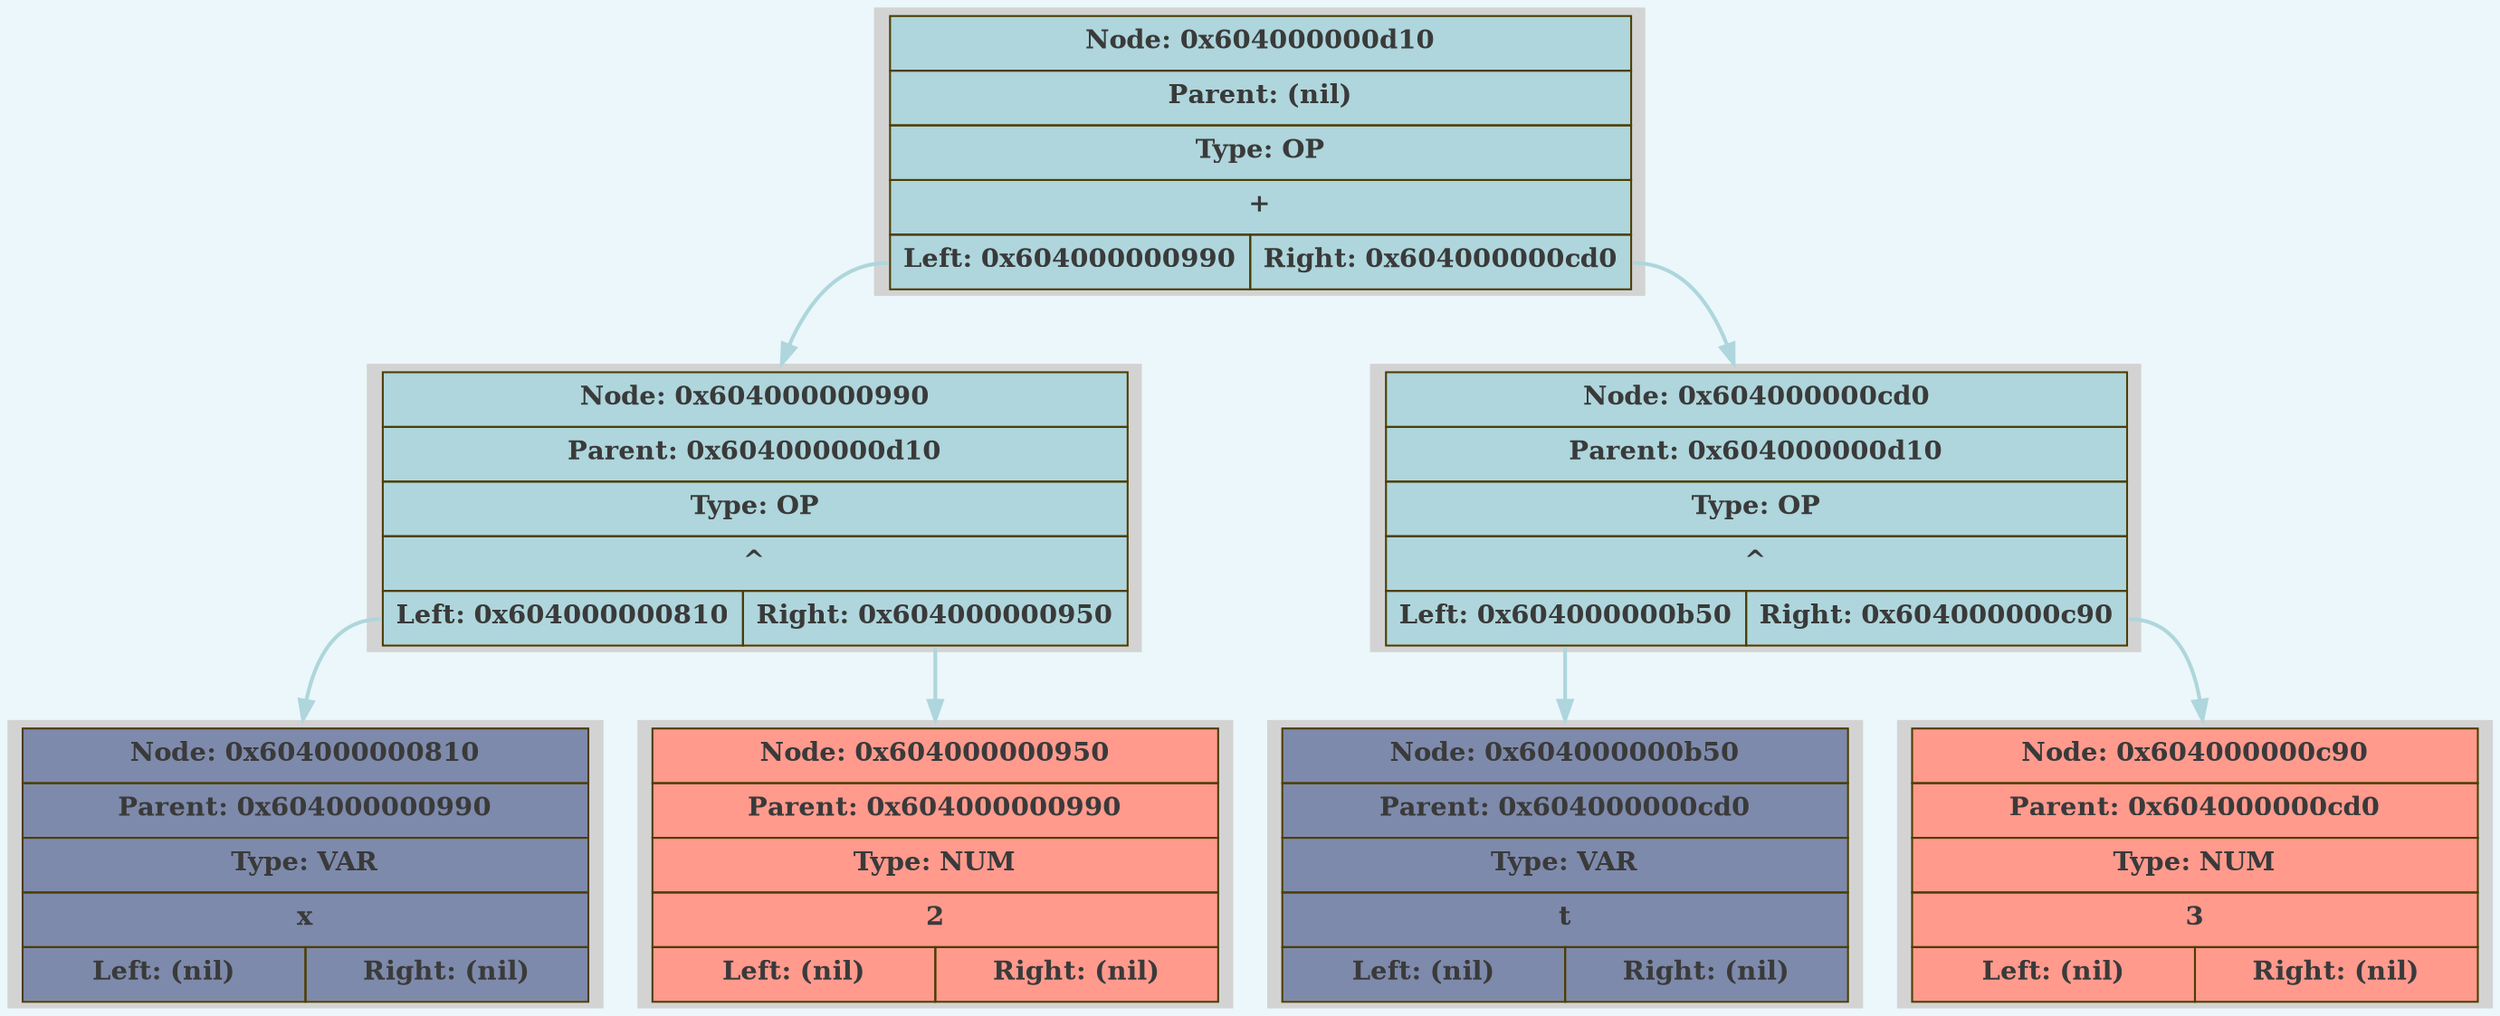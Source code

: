 digraph G {
	rankdir = HR;
	bgcolor="#ebf7fa";
	             node0x604000000d10 [shape=plaintext; style=filled; label = <
		                     <table border="0" cellborder="1" cellspacing="0" cellpadding="6" bgcolor="#aed6dc" color="#4d3d03">
			                   <tr><td align='center' colspan='2'><FONT COLOR='#3a3a3a'><b>Node: 0x604000000d10</b></FONT></td></tr>
			                   <tr><td align='center' colspan='2'><FONT COLOR='#3a3a3a'><b>Parent: (nil)</b></FONT></td></tr>
			                   <tr><td align='center' colspan='2'><FONT COLOR='#3a3a3a'><b>Type: OP</b></FONT></td></tr>
			                   <tr><td align='center' colspan='2'><FONT COLOR='#3a3a3a'><b>+</b></FONT></td></tr>
			                   <tr>
				                     <td WIDTH='150' PORT='left' align='center'><FONT COLOR='#3a3a3a'><b>Left: 0x604000000990</b></FONT></td>
				                     <td WIDTH='150' PORT='right' align='center'><FONT COLOR='#3a3a3a'><b>Right: 0x604000000cd0</b></FONT></td>
			                   </tr>
		                     </table> >];
	             node0x604000000990 [shape=plaintext; style=filled; label = <
		                     <table border="0" cellborder="1" cellspacing="0" cellpadding="6" bgcolor="#aed6dc" color="#4d3d03">
			                   <tr><td align='center' colspan='2'><FONT COLOR='#3a3a3a'><b>Node: 0x604000000990</b></FONT></td></tr>
			                   <tr><td align='center' colspan='2'><FONT COLOR='#3a3a3a'><b>Parent: 0x604000000d10</b></FONT></td></tr>
			                   <tr><td align='center' colspan='2'><FONT COLOR='#3a3a3a'><b>Type: OP</b></FONT></td></tr>
			                   <tr><td align='center' colspan='2'><FONT COLOR='#3a3a3a'><b>^</b></FONT></td></tr>
			                   <tr>
				                     <td WIDTH='150' PORT='left' align='center'><FONT COLOR='#3a3a3a'><b>Left: 0x604000000810</b></FONT></td>
				                     <td WIDTH='150' PORT='right' align='center'><FONT COLOR='#3a3a3a'><b>Right: 0x604000000950</b></FONT></td>
			                   </tr>
		                     </table> >];
	             node0x604000000810 [shape=plaintext; style=filled; label = <
		                     <table border="0" cellborder="1" cellspacing="0" cellpadding="6" bgcolor="#7e8aab" color="#4d3d03">
			                   <tr><td align='center' colspan='2'><FONT COLOR='#3a3a3a'><b>Node: 0x604000000810</b></FONT></td></tr>
			                   <tr><td align='center' colspan='2'><FONT COLOR='#3a3a3a'><b>Parent: 0x604000000990</b></FONT></td></tr>
			                   <tr><td align='center' colspan='2'><FONT COLOR='#3a3a3a'><b>Type: VAR</b></FONT></td></tr>
			                   <tr><td align='center' colspan='2'><FONT COLOR='#3a3a3a'><b>x</b></FONT></td></tr>
			                   <tr>
				                     <td WIDTH='150' PORT='left' align='center'><FONT COLOR='#3a3a3a'><b>Left: (nil)</b></FONT></td>
				                     <td WIDTH='150' PORT='right' align='center'><FONT COLOR='#3a3a3a'><b>Right: (nil)</b></FONT></td>
			                   </tr>
		                     </table> >];
	node0x604000000990:left -> node0x604000000810 [color="#aed6dc" style=bold; weight=1000];
	             node0x604000000950 [shape=plaintext; style=filled; label = <
		                     <table border="0" cellborder="1" cellspacing="0" cellpadding="6" bgcolor="#ff9a8d" color="#4d3d03">
			                   <tr><td align='center' colspan='2'><FONT COLOR='#3a3a3a'><b>Node: 0x604000000950</b></FONT></td></tr>
			                   <tr><td align='center' colspan='2'><FONT COLOR='#3a3a3a'><b>Parent: 0x604000000990</b></FONT></td></tr>
			                   <tr><td align='center' colspan='2'><FONT COLOR='#3a3a3a'><b>Type: NUM</b></FONT></td></tr>
			                   <tr><td align='center' colspan='2'><FONT COLOR='#3a3a3a'><b>2</b></FONT></td></tr>
			                   <tr>
				                     <td WIDTH='150' PORT='left' align='center'><FONT COLOR='#3a3a3a'><b>Left: (nil)</b></FONT></td>
				                     <td WIDTH='150' PORT='right' align='center'><FONT COLOR='#3a3a3a'><b>Right: (nil)</b></FONT></td>
			                   </tr>
		                     </table> >];
	node0x604000000990:right -> node0x604000000950 [color="#aed6dc" style=bold; weight=1000];
	node0x604000000d10:left -> node0x604000000990 [color="#aed6dc" style=bold; weight=1000];
	             node0x604000000cd0 [shape=plaintext; style=filled; label = <
		                     <table border="0" cellborder="1" cellspacing="0" cellpadding="6" bgcolor="#aed6dc" color="#4d3d03">
			                   <tr><td align='center' colspan='2'><FONT COLOR='#3a3a3a'><b>Node: 0x604000000cd0</b></FONT></td></tr>
			                   <tr><td align='center' colspan='2'><FONT COLOR='#3a3a3a'><b>Parent: 0x604000000d10</b></FONT></td></tr>
			                   <tr><td align='center' colspan='2'><FONT COLOR='#3a3a3a'><b>Type: OP</b></FONT></td></tr>
			                   <tr><td align='center' colspan='2'><FONT COLOR='#3a3a3a'><b>^</b></FONT></td></tr>
			                   <tr>
				                     <td WIDTH='150' PORT='left' align='center'><FONT COLOR='#3a3a3a'><b>Left: 0x604000000b50</b></FONT></td>
				                     <td WIDTH='150' PORT='right' align='center'><FONT COLOR='#3a3a3a'><b>Right: 0x604000000c90</b></FONT></td>
			                   </tr>
		                     </table> >];
	             node0x604000000b50 [shape=plaintext; style=filled; label = <
		                     <table border="0" cellborder="1" cellspacing="0" cellpadding="6" bgcolor="#7e8aab" color="#4d3d03">
			                   <tr><td align='center' colspan='2'><FONT COLOR='#3a3a3a'><b>Node: 0x604000000b50</b></FONT></td></tr>
			                   <tr><td align='center' colspan='2'><FONT COLOR='#3a3a3a'><b>Parent: 0x604000000cd0</b></FONT></td></tr>
			                   <tr><td align='center' colspan='2'><FONT COLOR='#3a3a3a'><b>Type: VAR</b></FONT></td></tr>
			                   <tr><td align='center' colspan='2'><FONT COLOR='#3a3a3a'><b>t</b></FONT></td></tr>
			                   <tr>
				                     <td WIDTH='150' PORT='left' align='center'><FONT COLOR='#3a3a3a'><b>Left: (nil)</b></FONT></td>
				                     <td WIDTH='150' PORT='right' align='center'><FONT COLOR='#3a3a3a'><b>Right: (nil)</b></FONT></td>
			                   </tr>
		                     </table> >];
	node0x604000000cd0:left -> node0x604000000b50 [color="#aed6dc" style=bold; weight=1000];
	             node0x604000000c90 [shape=plaintext; style=filled; label = <
		                     <table border="0" cellborder="1" cellspacing="0" cellpadding="6" bgcolor="#ff9a8d" color="#4d3d03">
			                   <tr><td align='center' colspan='2'><FONT COLOR='#3a3a3a'><b>Node: 0x604000000c90</b></FONT></td></tr>
			                   <tr><td align='center' colspan='2'><FONT COLOR='#3a3a3a'><b>Parent: 0x604000000cd0</b></FONT></td></tr>
			                   <tr><td align='center' colspan='2'><FONT COLOR='#3a3a3a'><b>Type: NUM</b></FONT></td></tr>
			                   <tr><td align='center' colspan='2'><FONT COLOR='#3a3a3a'><b>3</b></FONT></td></tr>
			                   <tr>
				                     <td WIDTH='150' PORT='left' align='center'><FONT COLOR='#3a3a3a'><b>Left: (nil)</b></FONT></td>
				                     <td WIDTH='150' PORT='right' align='center'><FONT COLOR='#3a3a3a'><b>Right: (nil)</b></FONT></td>
			                   </tr>
		                     </table> >];
	node0x604000000cd0:right -> node0x604000000c90 [color="#aed6dc" style=bold; weight=1000];
	node0x604000000d10:right -> node0x604000000cd0 [color="#aed6dc" style=bold; weight=1000];
}
